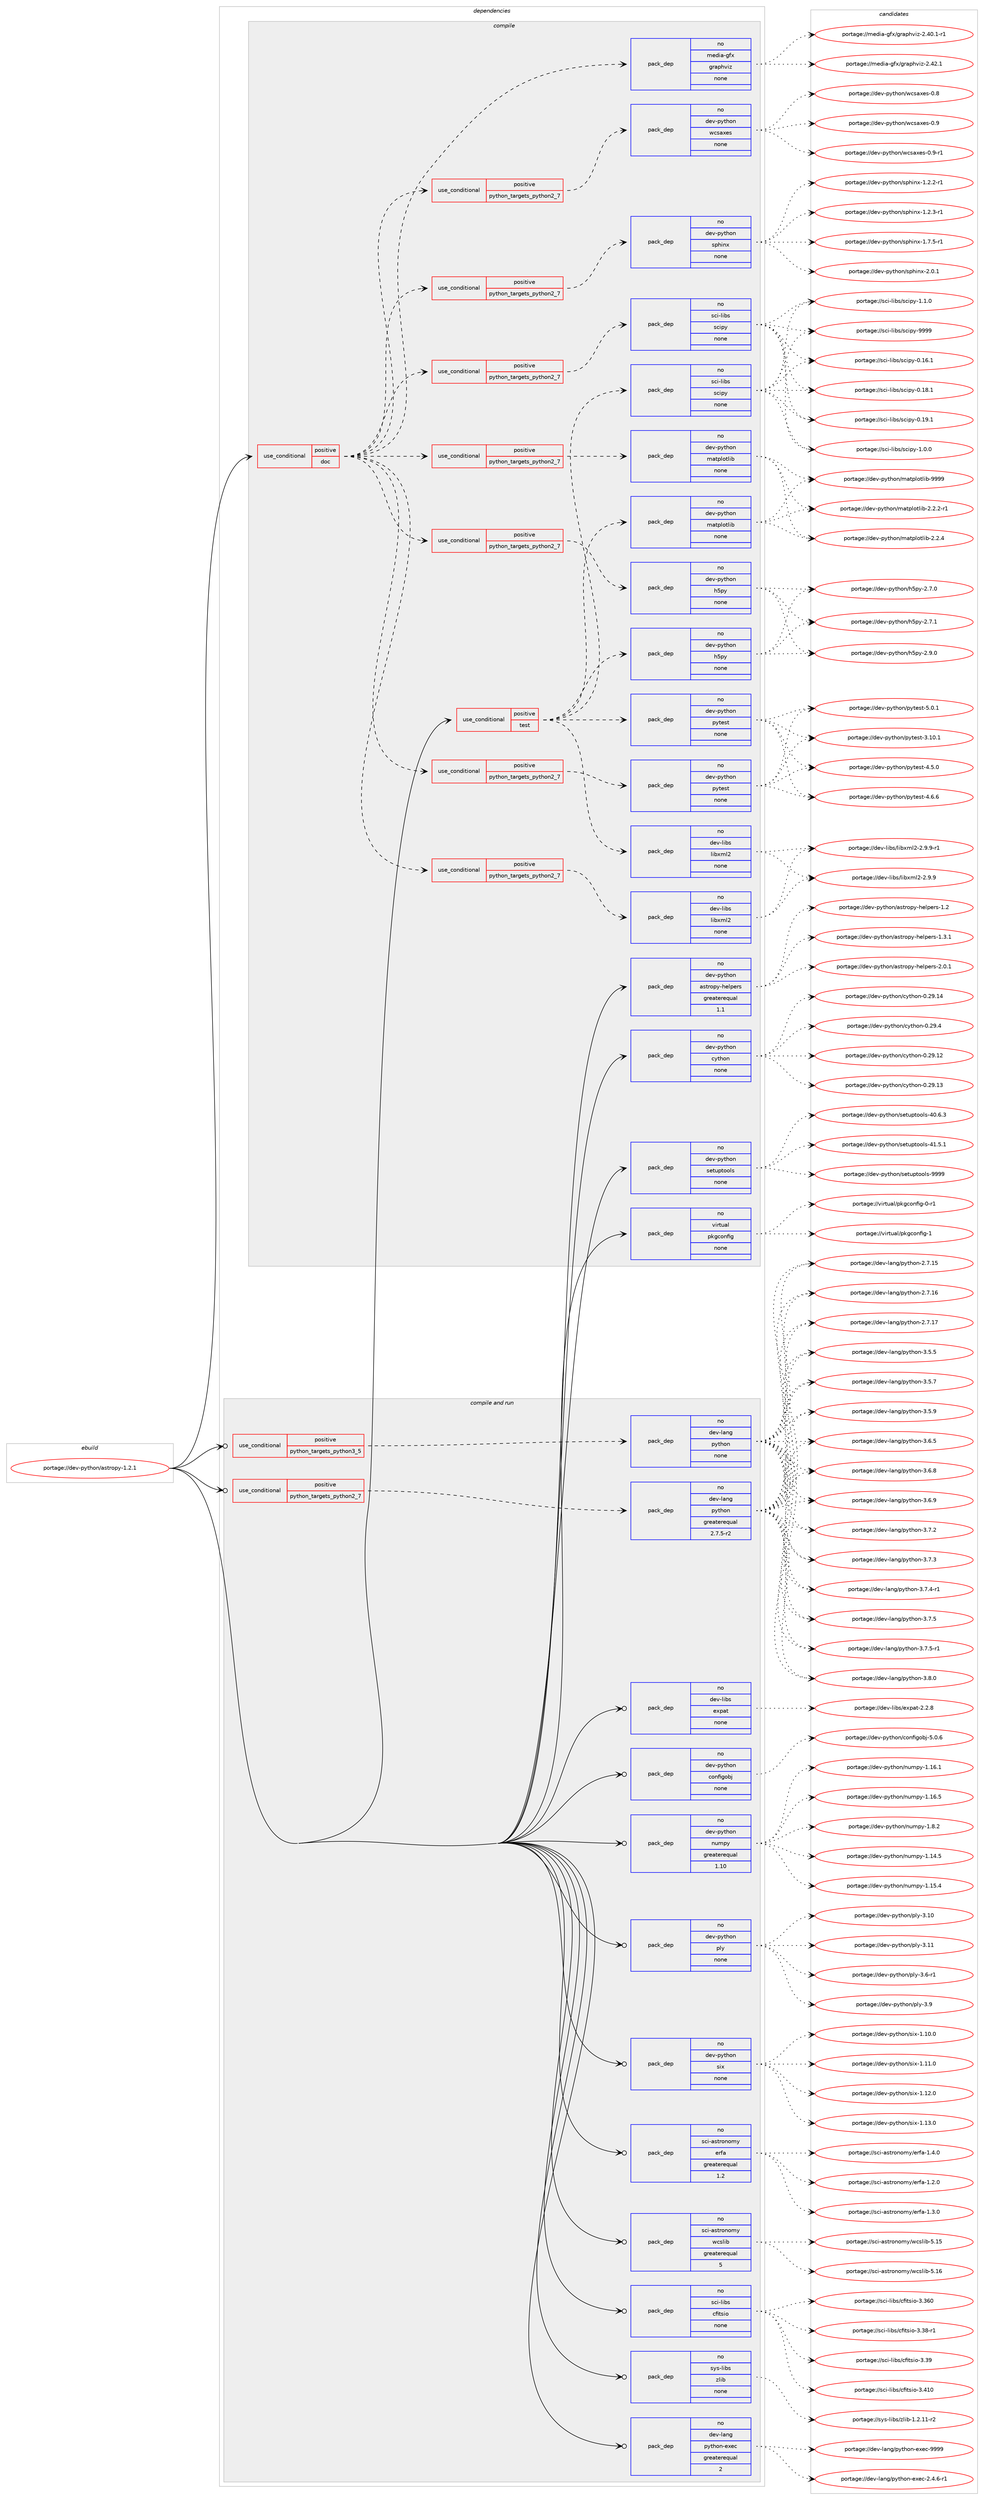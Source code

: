 digraph prolog {

# *************
# Graph options
# *************

newrank=true;
concentrate=true;
compound=true;
graph [rankdir=LR,fontname=Helvetica,fontsize=10,ranksep=1.5];#, ranksep=2.5, nodesep=0.2];
edge  [arrowhead=vee];
node  [fontname=Helvetica,fontsize=10];

# **********
# The ebuild
# **********

subgraph cluster_leftcol {
color=gray;
label=<<i>ebuild</i>>;
id [label="portage://dev-python/astropy-1.2.1", color=red, width=4, href="../dev-python/astropy-1.2.1.svg"];
}

# ****************
# The dependencies
# ****************

subgraph cluster_midcol {
color=gray;
label=<<i>dependencies</i>>;
subgraph cluster_compile {
fillcolor="#eeeeee";
style=filled;
label=<<i>compile</i>>;
subgraph cond25674 {
dependency129914 [label=<<TABLE BORDER="0" CELLBORDER="1" CELLSPACING="0" CELLPADDING="4"><TR><TD ROWSPAN="3" CELLPADDING="10">use_conditional</TD></TR><TR><TD>positive</TD></TR><TR><TD>doc</TD></TR></TABLE>>, shape=none, color=red];
subgraph pack100935 {
dependency129915 [label=<<TABLE BORDER="0" CELLBORDER="1" CELLSPACING="0" CELLPADDING="4" WIDTH="220"><TR><TD ROWSPAN="6" CELLPADDING="30">pack_dep</TD></TR><TR><TD WIDTH="110">no</TD></TR><TR><TD>media-gfx</TD></TR><TR><TD>graphviz</TD></TR><TR><TD>none</TD></TR><TR><TD></TD></TR></TABLE>>, shape=none, color=blue];
}
dependency129914:e -> dependency129915:w [weight=20,style="dashed",arrowhead="vee"];
subgraph cond25675 {
dependency129916 [label=<<TABLE BORDER="0" CELLBORDER="1" CELLSPACING="0" CELLPADDING="4"><TR><TD ROWSPAN="3" CELLPADDING="10">use_conditional</TD></TR><TR><TD>positive</TD></TR><TR><TD>python_targets_python2_7</TD></TR></TABLE>>, shape=none, color=red];
subgraph pack100936 {
dependency129917 [label=<<TABLE BORDER="0" CELLBORDER="1" CELLSPACING="0" CELLPADDING="4" WIDTH="220"><TR><TD ROWSPAN="6" CELLPADDING="30">pack_dep</TD></TR><TR><TD WIDTH="110">no</TD></TR><TR><TD>dev-libs</TD></TR><TR><TD>libxml2</TD></TR><TR><TD>none</TD></TR><TR><TD></TD></TR></TABLE>>, shape=none, color=blue];
}
dependency129916:e -> dependency129917:w [weight=20,style="dashed",arrowhead="vee"];
}
dependency129914:e -> dependency129916:w [weight=20,style="dashed",arrowhead="vee"];
subgraph cond25676 {
dependency129918 [label=<<TABLE BORDER="0" CELLBORDER="1" CELLSPACING="0" CELLPADDING="4"><TR><TD ROWSPAN="3" CELLPADDING="10">use_conditional</TD></TR><TR><TD>positive</TD></TR><TR><TD>python_targets_python2_7</TD></TR></TABLE>>, shape=none, color=red];
subgraph pack100937 {
dependency129919 [label=<<TABLE BORDER="0" CELLBORDER="1" CELLSPACING="0" CELLPADDING="4" WIDTH="220"><TR><TD ROWSPAN="6" CELLPADDING="30">pack_dep</TD></TR><TR><TD WIDTH="110">no</TD></TR><TR><TD>dev-python</TD></TR><TR><TD>h5py</TD></TR><TR><TD>none</TD></TR><TR><TD></TD></TR></TABLE>>, shape=none, color=blue];
}
dependency129918:e -> dependency129919:w [weight=20,style="dashed",arrowhead="vee"];
}
dependency129914:e -> dependency129918:w [weight=20,style="dashed",arrowhead="vee"];
subgraph cond25677 {
dependency129920 [label=<<TABLE BORDER="0" CELLBORDER="1" CELLSPACING="0" CELLPADDING="4"><TR><TD ROWSPAN="3" CELLPADDING="10">use_conditional</TD></TR><TR><TD>positive</TD></TR><TR><TD>python_targets_python2_7</TD></TR></TABLE>>, shape=none, color=red];
subgraph pack100938 {
dependency129921 [label=<<TABLE BORDER="0" CELLBORDER="1" CELLSPACING="0" CELLPADDING="4" WIDTH="220"><TR><TD ROWSPAN="6" CELLPADDING="30">pack_dep</TD></TR><TR><TD WIDTH="110">no</TD></TR><TR><TD>dev-python</TD></TR><TR><TD>matplotlib</TD></TR><TR><TD>none</TD></TR><TR><TD></TD></TR></TABLE>>, shape=none, color=blue];
}
dependency129920:e -> dependency129921:w [weight=20,style="dashed",arrowhead="vee"];
}
dependency129914:e -> dependency129920:w [weight=20,style="dashed",arrowhead="vee"];
subgraph cond25678 {
dependency129922 [label=<<TABLE BORDER="0" CELLBORDER="1" CELLSPACING="0" CELLPADDING="4"><TR><TD ROWSPAN="3" CELLPADDING="10">use_conditional</TD></TR><TR><TD>positive</TD></TR><TR><TD>python_targets_python2_7</TD></TR></TABLE>>, shape=none, color=red];
subgraph pack100939 {
dependency129923 [label=<<TABLE BORDER="0" CELLBORDER="1" CELLSPACING="0" CELLPADDING="4" WIDTH="220"><TR><TD ROWSPAN="6" CELLPADDING="30">pack_dep</TD></TR><TR><TD WIDTH="110">no</TD></TR><TR><TD>dev-python</TD></TR><TR><TD>pytest</TD></TR><TR><TD>none</TD></TR><TR><TD></TD></TR></TABLE>>, shape=none, color=blue];
}
dependency129922:e -> dependency129923:w [weight=20,style="dashed",arrowhead="vee"];
}
dependency129914:e -> dependency129922:w [weight=20,style="dashed",arrowhead="vee"];
subgraph cond25679 {
dependency129924 [label=<<TABLE BORDER="0" CELLBORDER="1" CELLSPACING="0" CELLPADDING="4"><TR><TD ROWSPAN="3" CELLPADDING="10">use_conditional</TD></TR><TR><TD>positive</TD></TR><TR><TD>python_targets_python2_7</TD></TR></TABLE>>, shape=none, color=red];
subgraph pack100940 {
dependency129925 [label=<<TABLE BORDER="0" CELLBORDER="1" CELLSPACING="0" CELLPADDING="4" WIDTH="220"><TR><TD ROWSPAN="6" CELLPADDING="30">pack_dep</TD></TR><TR><TD WIDTH="110">no</TD></TR><TR><TD>dev-python</TD></TR><TR><TD>sphinx</TD></TR><TR><TD>none</TD></TR><TR><TD></TD></TR></TABLE>>, shape=none, color=blue];
}
dependency129924:e -> dependency129925:w [weight=20,style="dashed",arrowhead="vee"];
}
dependency129914:e -> dependency129924:w [weight=20,style="dashed",arrowhead="vee"];
subgraph cond25680 {
dependency129926 [label=<<TABLE BORDER="0" CELLBORDER="1" CELLSPACING="0" CELLPADDING="4"><TR><TD ROWSPAN="3" CELLPADDING="10">use_conditional</TD></TR><TR><TD>positive</TD></TR><TR><TD>python_targets_python2_7</TD></TR></TABLE>>, shape=none, color=red];
subgraph pack100941 {
dependency129927 [label=<<TABLE BORDER="0" CELLBORDER="1" CELLSPACING="0" CELLPADDING="4" WIDTH="220"><TR><TD ROWSPAN="6" CELLPADDING="30">pack_dep</TD></TR><TR><TD WIDTH="110">no</TD></TR><TR><TD>dev-python</TD></TR><TR><TD>wcsaxes</TD></TR><TR><TD>none</TD></TR><TR><TD></TD></TR></TABLE>>, shape=none, color=blue];
}
dependency129926:e -> dependency129927:w [weight=20,style="dashed",arrowhead="vee"];
}
dependency129914:e -> dependency129926:w [weight=20,style="dashed",arrowhead="vee"];
subgraph cond25681 {
dependency129928 [label=<<TABLE BORDER="0" CELLBORDER="1" CELLSPACING="0" CELLPADDING="4"><TR><TD ROWSPAN="3" CELLPADDING="10">use_conditional</TD></TR><TR><TD>positive</TD></TR><TR><TD>python_targets_python2_7</TD></TR></TABLE>>, shape=none, color=red];
subgraph pack100942 {
dependency129929 [label=<<TABLE BORDER="0" CELLBORDER="1" CELLSPACING="0" CELLPADDING="4" WIDTH="220"><TR><TD ROWSPAN="6" CELLPADDING="30">pack_dep</TD></TR><TR><TD WIDTH="110">no</TD></TR><TR><TD>sci-libs</TD></TR><TR><TD>scipy</TD></TR><TR><TD>none</TD></TR><TR><TD></TD></TR></TABLE>>, shape=none, color=blue];
}
dependency129928:e -> dependency129929:w [weight=20,style="dashed",arrowhead="vee"];
}
dependency129914:e -> dependency129928:w [weight=20,style="dashed",arrowhead="vee"];
}
id:e -> dependency129914:w [weight=20,style="solid",arrowhead="vee"];
subgraph cond25682 {
dependency129930 [label=<<TABLE BORDER="0" CELLBORDER="1" CELLSPACING="0" CELLPADDING="4"><TR><TD ROWSPAN="3" CELLPADDING="10">use_conditional</TD></TR><TR><TD>positive</TD></TR><TR><TD>test</TD></TR></TABLE>>, shape=none, color=red];
subgraph pack100943 {
dependency129931 [label=<<TABLE BORDER="0" CELLBORDER="1" CELLSPACING="0" CELLPADDING="4" WIDTH="220"><TR><TD ROWSPAN="6" CELLPADDING="30">pack_dep</TD></TR><TR><TD WIDTH="110">no</TD></TR><TR><TD>dev-libs</TD></TR><TR><TD>libxml2</TD></TR><TR><TD>none</TD></TR><TR><TD></TD></TR></TABLE>>, shape=none, color=blue];
}
dependency129930:e -> dependency129931:w [weight=20,style="dashed",arrowhead="vee"];
subgraph pack100944 {
dependency129932 [label=<<TABLE BORDER="0" CELLBORDER="1" CELLSPACING="0" CELLPADDING="4" WIDTH="220"><TR><TD ROWSPAN="6" CELLPADDING="30">pack_dep</TD></TR><TR><TD WIDTH="110">no</TD></TR><TR><TD>dev-python</TD></TR><TR><TD>pytest</TD></TR><TR><TD>none</TD></TR><TR><TD></TD></TR></TABLE>>, shape=none, color=blue];
}
dependency129930:e -> dependency129932:w [weight=20,style="dashed",arrowhead="vee"];
subgraph pack100945 {
dependency129933 [label=<<TABLE BORDER="0" CELLBORDER="1" CELLSPACING="0" CELLPADDING="4" WIDTH="220"><TR><TD ROWSPAN="6" CELLPADDING="30">pack_dep</TD></TR><TR><TD WIDTH="110">no</TD></TR><TR><TD>dev-python</TD></TR><TR><TD>h5py</TD></TR><TR><TD>none</TD></TR><TR><TD></TD></TR></TABLE>>, shape=none, color=blue];
}
dependency129930:e -> dependency129933:w [weight=20,style="dashed",arrowhead="vee"];
subgraph pack100946 {
dependency129934 [label=<<TABLE BORDER="0" CELLBORDER="1" CELLSPACING="0" CELLPADDING="4" WIDTH="220"><TR><TD ROWSPAN="6" CELLPADDING="30">pack_dep</TD></TR><TR><TD WIDTH="110">no</TD></TR><TR><TD>dev-python</TD></TR><TR><TD>matplotlib</TD></TR><TR><TD>none</TD></TR><TR><TD></TD></TR></TABLE>>, shape=none, color=blue];
}
dependency129930:e -> dependency129934:w [weight=20,style="dashed",arrowhead="vee"];
subgraph pack100947 {
dependency129935 [label=<<TABLE BORDER="0" CELLBORDER="1" CELLSPACING="0" CELLPADDING="4" WIDTH="220"><TR><TD ROWSPAN="6" CELLPADDING="30">pack_dep</TD></TR><TR><TD WIDTH="110">no</TD></TR><TR><TD>sci-libs</TD></TR><TR><TD>scipy</TD></TR><TR><TD>none</TD></TR><TR><TD></TD></TR></TABLE>>, shape=none, color=blue];
}
dependency129930:e -> dependency129935:w [weight=20,style="dashed",arrowhead="vee"];
}
id:e -> dependency129930:w [weight=20,style="solid",arrowhead="vee"];
subgraph pack100948 {
dependency129936 [label=<<TABLE BORDER="0" CELLBORDER="1" CELLSPACING="0" CELLPADDING="4" WIDTH="220"><TR><TD ROWSPAN="6" CELLPADDING="30">pack_dep</TD></TR><TR><TD WIDTH="110">no</TD></TR><TR><TD>dev-python</TD></TR><TR><TD>astropy-helpers</TD></TR><TR><TD>greaterequal</TD></TR><TR><TD>1.1</TD></TR></TABLE>>, shape=none, color=blue];
}
id:e -> dependency129936:w [weight=20,style="solid",arrowhead="vee"];
subgraph pack100949 {
dependency129937 [label=<<TABLE BORDER="0" CELLBORDER="1" CELLSPACING="0" CELLPADDING="4" WIDTH="220"><TR><TD ROWSPAN="6" CELLPADDING="30">pack_dep</TD></TR><TR><TD WIDTH="110">no</TD></TR><TR><TD>dev-python</TD></TR><TR><TD>cython</TD></TR><TR><TD>none</TD></TR><TR><TD></TD></TR></TABLE>>, shape=none, color=blue];
}
id:e -> dependency129937:w [weight=20,style="solid",arrowhead="vee"];
subgraph pack100950 {
dependency129938 [label=<<TABLE BORDER="0" CELLBORDER="1" CELLSPACING="0" CELLPADDING="4" WIDTH="220"><TR><TD ROWSPAN="6" CELLPADDING="30">pack_dep</TD></TR><TR><TD WIDTH="110">no</TD></TR><TR><TD>dev-python</TD></TR><TR><TD>setuptools</TD></TR><TR><TD>none</TD></TR><TR><TD></TD></TR></TABLE>>, shape=none, color=blue];
}
id:e -> dependency129938:w [weight=20,style="solid",arrowhead="vee"];
subgraph pack100951 {
dependency129939 [label=<<TABLE BORDER="0" CELLBORDER="1" CELLSPACING="0" CELLPADDING="4" WIDTH="220"><TR><TD ROWSPAN="6" CELLPADDING="30">pack_dep</TD></TR><TR><TD WIDTH="110">no</TD></TR><TR><TD>virtual</TD></TR><TR><TD>pkgconfig</TD></TR><TR><TD>none</TD></TR><TR><TD></TD></TR></TABLE>>, shape=none, color=blue];
}
id:e -> dependency129939:w [weight=20,style="solid",arrowhead="vee"];
}
subgraph cluster_compileandrun {
fillcolor="#eeeeee";
style=filled;
label=<<i>compile and run</i>>;
subgraph cond25683 {
dependency129940 [label=<<TABLE BORDER="0" CELLBORDER="1" CELLSPACING="0" CELLPADDING="4"><TR><TD ROWSPAN="3" CELLPADDING="10">use_conditional</TD></TR><TR><TD>positive</TD></TR><TR><TD>python_targets_python2_7</TD></TR></TABLE>>, shape=none, color=red];
subgraph pack100952 {
dependency129941 [label=<<TABLE BORDER="0" CELLBORDER="1" CELLSPACING="0" CELLPADDING="4" WIDTH="220"><TR><TD ROWSPAN="6" CELLPADDING="30">pack_dep</TD></TR><TR><TD WIDTH="110">no</TD></TR><TR><TD>dev-lang</TD></TR><TR><TD>python</TD></TR><TR><TD>greaterequal</TD></TR><TR><TD>2.7.5-r2</TD></TR></TABLE>>, shape=none, color=blue];
}
dependency129940:e -> dependency129941:w [weight=20,style="dashed",arrowhead="vee"];
}
id:e -> dependency129940:w [weight=20,style="solid",arrowhead="odotvee"];
subgraph cond25684 {
dependency129942 [label=<<TABLE BORDER="0" CELLBORDER="1" CELLSPACING="0" CELLPADDING="4"><TR><TD ROWSPAN="3" CELLPADDING="10">use_conditional</TD></TR><TR><TD>positive</TD></TR><TR><TD>python_targets_python3_5</TD></TR></TABLE>>, shape=none, color=red];
subgraph pack100953 {
dependency129943 [label=<<TABLE BORDER="0" CELLBORDER="1" CELLSPACING="0" CELLPADDING="4" WIDTH="220"><TR><TD ROWSPAN="6" CELLPADDING="30">pack_dep</TD></TR><TR><TD WIDTH="110">no</TD></TR><TR><TD>dev-lang</TD></TR><TR><TD>python</TD></TR><TR><TD>none</TD></TR><TR><TD></TD></TR></TABLE>>, shape=none, color=blue];
}
dependency129942:e -> dependency129943:w [weight=20,style="dashed",arrowhead="vee"];
}
id:e -> dependency129942:w [weight=20,style="solid",arrowhead="odotvee"];
subgraph pack100954 {
dependency129944 [label=<<TABLE BORDER="0" CELLBORDER="1" CELLSPACING="0" CELLPADDING="4" WIDTH="220"><TR><TD ROWSPAN="6" CELLPADDING="30">pack_dep</TD></TR><TR><TD WIDTH="110">no</TD></TR><TR><TD>dev-lang</TD></TR><TR><TD>python-exec</TD></TR><TR><TD>greaterequal</TD></TR><TR><TD>2</TD></TR></TABLE>>, shape=none, color=blue];
}
id:e -> dependency129944:w [weight=20,style="solid",arrowhead="odotvee"];
subgraph pack100955 {
dependency129945 [label=<<TABLE BORDER="0" CELLBORDER="1" CELLSPACING="0" CELLPADDING="4" WIDTH="220"><TR><TD ROWSPAN="6" CELLPADDING="30">pack_dep</TD></TR><TR><TD WIDTH="110">no</TD></TR><TR><TD>dev-libs</TD></TR><TR><TD>expat</TD></TR><TR><TD>none</TD></TR><TR><TD></TD></TR></TABLE>>, shape=none, color=blue];
}
id:e -> dependency129945:w [weight=20,style="solid",arrowhead="odotvee"];
subgraph pack100956 {
dependency129946 [label=<<TABLE BORDER="0" CELLBORDER="1" CELLSPACING="0" CELLPADDING="4" WIDTH="220"><TR><TD ROWSPAN="6" CELLPADDING="30">pack_dep</TD></TR><TR><TD WIDTH="110">no</TD></TR><TR><TD>dev-python</TD></TR><TR><TD>configobj</TD></TR><TR><TD>none</TD></TR><TR><TD></TD></TR></TABLE>>, shape=none, color=blue];
}
id:e -> dependency129946:w [weight=20,style="solid",arrowhead="odotvee"];
subgraph pack100957 {
dependency129947 [label=<<TABLE BORDER="0" CELLBORDER="1" CELLSPACING="0" CELLPADDING="4" WIDTH="220"><TR><TD ROWSPAN="6" CELLPADDING="30">pack_dep</TD></TR><TR><TD WIDTH="110">no</TD></TR><TR><TD>dev-python</TD></TR><TR><TD>numpy</TD></TR><TR><TD>greaterequal</TD></TR><TR><TD>1.10</TD></TR></TABLE>>, shape=none, color=blue];
}
id:e -> dependency129947:w [weight=20,style="solid",arrowhead="odotvee"];
subgraph pack100958 {
dependency129948 [label=<<TABLE BORDER="0" CELLBORDER="1" CELLSPACING="0" CELLPADDING="4" WIDTH="220"><TR><TD ROWSPAN="6" CELLPADDING="30">pack_dep</TD></TR><TR><TD WIDTH="110">no</TD></TR><TR><TD>dev-python</TD></TR><TR><TD>ply</TD></TR><TR><TD>none</TD></TR><TR><TD></TD></TR></TABLE>>, shape=none, color=blue];
}
id:e -> dependency129948:w [weight=20,style="solid",arrowhead="odotvee"];
subgraph pack100959 {
dependency129949 [label=<<TABLE BORDER="0" CELLBORDER="1" CELLSPACING="0" CELLPADDING="4" WIDTH="220"><TR><TD ROWSPAN="6" CELLPADDING="30">pack_dep</TD></TR><TR><TD WIDTH="110">no</TD></TR><TR><TD>dev-python</TD></TR><TR><TD>six</TD></TR><TR><TD>none</TD></TR><TR><TD></TD></TR></TABLE>>, shape=none, color=blue];
}
id:e -> dependency129949:w [weight=20,style="solid",arrowhead="odotvee"];
subgraph pack100960 {
dependency129950 [label=<<TABLE BORDER="0" CELLBORDER="1" CELLSPACING="0" CELLPADDING="4" WIDTH="220"><TR><TD ROWSPAN="6" CELLPADDING="30">pack_dep</TD></TR><TR><TD WIDTH="110">no</TD></TR><TR><TD>sci-astronomy</TD></TR><TR><TD>erfa</TD></TR><TR><TD>greaterequal</TD></TR><TR><TD>1.2</TD></TR></TABLE>>, shape=none, color=blue];
}
id:e -> dependency129950:w [weight=20,style="solid",arrowhead="odotvee"];
subgraph pack100961 {
dependency129951 [label=<<TABLE BORDER="0" CELLBORDER="1" CELLSPACING="0" CELLPADDING="4" WIDTH="220"><TR><TD ROWSPAN="6" CELLPADDING="30">pack_dep</TD></TR><TR><TD WIDTH="110">no</TD></TR><TR><TD>sci-astronomy</TD></TR><TR><TD>wcslib</TD></TR><TR><TD>greaterequal</TD></TR><TR><TD>5</TD></TR></TABLE>>, shape=none, color=blue];
}
id:e -> dependency129951:w [weight=20,style="solid",arrowhead="odotvee"];
subgraph pack100962 {
dependency129952 [label=<<TABLE BORDER="0" CELLBORDER="1" CELLSPACING="0" CELLPADDING="4" WIDTH="220"><TR><TD ROWSPAN="6" CELLPADDING="30">pack_dep</TD></TR><TR><TD WIDTH="110">no</TD></TR><TR><TD>sci-libs</TD></TR><TR><TD>cfitsio</TD></TR><TR><TD>none</TD></TR><TR><TD></TD></TR></TABLE>>, shape=none, color=blue];
}
id:e -> dependency129952:w [weight=20,style="solid",arrowhead="odotvee"];
subgraph pack100963 {
dependency129953 [label=<<TABLE BORDER="0" CELLBORDER="1" CELLSPACING="0" CELLPADDING="4" WIDTH="220"><TR><TD ROWSPAN="6" CELLPADDING="30">pack_dep</TD></TR><TR><TD WIDTH="110">no</TD></TR><TR><TD>sys-libs</TD></TR><TR><TD>zlib</TD></TR><TR><TD>none</TD></TR><TR><TD></TD></TR></TABLE>>, shape=none, color=blue];
}
id:e -> dependency129953:w [weight=20,style="solid",arrowhead="odotvee"];
}
subgraph cluster_run {
fillcolor="#eeeeee";
style=filled;
label=<<i>run</i>>;
}
}

# **************
# The candidates
# **************

subgraph cluster_choices {
rank=same;
color=gray;
label=<<i>candidates</i>>;

subgraph choice100935 {
color=black;
nodesep=1;
choiceportage10910110010597451031021204710311497112104118105122455046524846494511449 [label="portage://media-gfx/graphviz-2.40.1-r1", color=red, width=4,href="../media-gfx/graphviz-2.40.1-r1.svg"];
choiceportage1091011001059745103102120471031149711210411810512245504652504649 [label="portage://media-gfx/graphviz-2.42.1", color=red, width=4,href="../media-gfx/graphviz-2.42.1.svg"];
dependency129915:e -> choiceportage10910110010597451031021204710311497112104118105122455046524846494511449:w [style=dotted,weight="100"];
dependency129915:e -> choiceportage1091011001059745103102120471031149711210411810512245504652504649:w [style=dotted,weight="100"];
}
subgraph choice100936 {
color=black;
nodesep=1;
choiceportage1001011184510810598115471081059812010910850455046574657 [label="portage://dev-libs/libxml2-2.9.9", color=red, width=4,href="../dev-libs/libxml2-2.9.9.svg"];
choiceportage10010111845108105981154710810598120109108504550465746574511449 [label="portage://dev-libs/libxml2-2.9.9-r1", color=red, width=4,href="../dev-libs/libxml2-2.9.9-r1.svg"];
dependency129917:e -> choiceportage1001011184510810598115471081059812010910850455046574657:w [style=dotted,weight="100"];
dependency129917:e -> choiceportage10010111845108105981154710810598120109108504550465746574511449:w [style=dotted,weight="100"];
}
subgraph choice100937 {
color=black;
nodesep=1;
choiceportage100101118451121211161041111104710453112121455046554648 [label="portage://dev-python/h5py-2.7.0", color=red, width=4,href="../dev-python/h5py-2.7.0.svg"];
choiceportage100101118451121211161041111104710453112121455046554649 [label="portage://dev-python/h5py-2.7.1", color=red, width=4,href="../dev-python/h5py-2.7.1.svg"];
choiceportage100101118451121211161041111104710453112121455046574648 [label="portage://dev-python/h5py-2.9.0", color=red, width=4,href="../dev-python/h5py-2.9.0.svg"];
dependency129919:e -> choiceportage100101118451121211161041111104710453112121455046554648:w [style=dotted,weight="100"];
dependency129919:e -> choiceportage100101118451121211161041111104710453112121455046554649:w [style=dotted,weight="100"];
dependency129919:e -> choiceportage100101118451121211161041111104710453112121455046574648:w [style=dotted,weight="100"];
}
subgraph choice100938 {
color=black;
nodesep=1;
choiceportage100101118451121211161041111104710997116112108111116108105984550465046504511449 [label="portage://dev-python/matplotlib-2.2.2-r1", color=red, width=4,href="../dev-python/matplotlib-2.2.2-r1.svg"];
choiceportage10010111845112121116104111110471099711611210811111610810598455046504652 [label="portage://dev-python/matplotlib-2.2.4", color=red, width=4,href="../dev-python/matplotlib-2.2.4.svg"];
choiceportage100101118451121211161041111104710997116112108111116108105984557575757 [label="portage://dev-python/matplotlib-9999", color=red, width=4,href="../dev-python/matplotlib-9999.svg"];
dependency129921:e -> choiceportage100101118451121211161041111104710997116112108111116108105984550465046504511449:w [style=dotted,weight="100"];
dependency129921:e -> choiceportage10010111845112121116104111110471099711611210811111610810598455046504652:w [style=dotted,weight="100"];
dependency129921:e -> choiceportage100101118451121211161041111104710997116112108111116108105984557575757:w [style=dotted,weight="100"];
}
subgraph choice100939 {
color=black;
nodesep=1;
choiceportage100101118451121211161041111104711212111610111511645514649484649 [label="portage://dev-python/pytest-3.10.1", color=red, width=4,href="../dev-python/pytest-3.10.1.svg"];
choiceportage1001011184511212111610411111047112121116101115116455246534648 [label="portage://dev-python/pytest-4.5.0", color=red, width=4,href="../dev-python/pytest-4.5.0.svg"];
choiceportage1001011184511212111610411111047112121116101115116455246544654 [label="portage://dev-python/pytest-4.6.6", color=red, width=4,href="../dev-python/pytest-4.6.6.svg"];
choiceportage1001011184511212111610411111047112121116101115116455346484649 [label="portage://dev-python/pytest-5.0.1", color=red, width=4,href="../dev-python/pytest-5.0.1.svg"];
dependency129923:e -> choiceportage100101118451121211161041111104711212111610111511645514649484649:w [style=dotted,weight="100"];
dependency129923:e -> choiceportage1001011184511212111610411111047112121116101115116455246534648:w [style=dotted,weight="100"];
dependency129923:e -> choiceportage1001011184511212111610411111047112121116101115116455246544654:w [style=dotted,weight="100"];
dependency129923:e -> choiceportage1001011184511212111610411111047112121116101115116455346484649:w [style=dotted,weight="100"];
}
subgraph choice100940 {
color=black;
nodesep=1;
choiceportage10010111845112121116104111110471151121041051101204549465046504511449 [label="portage://dev-python/sphinx-1.2.2-r1", color=red, width=4,href="../dev-python/sphinx-1.2.2-r1.svg"];
choiceportage10010111845112121116104111110471151121041051101204549465046514511449 [label="portage://dev-python/sphinx-1.2.3-r1", color=red, width=4,href="../dev-python/sphinx-1.2.3-r1.svg"];
choiceportage10010111845112121116104111110471151121041051101204549465546534511449 [label="portage://dev-python/sphinx-1.7.5-r1", color=red, width=4,href="../dev-python/sphinx-1.7.5-r1.svg"];
choiceportage1001011184511212111610411111047115112104105110120455046484649 [label="portage://dev-python/sphinx-2.0.1", color=red, width=4,href="../dev-python/sphinx-2.0.1.svg"];
dependency129925:e -> choiceportage10010111845112121116104111110471151121041051101204549465046504511449:w [style=dotted,weight="100"];
dependency129925:e -> choiceportage10010111845112121116104111110471151121041051101204549465046514511449:w [style=dotted,weight="100"];
dependency129925:e -> choiceportage10010111845112121116104111110471151121041051101204549465546534511449:w [style=dotted,weight="100"];
dependency129925:e -> choiceportage1001011184511212111610411111047115112104105110120455046484649:w [style=dotted,weight="100"];
}
subgraph choice100941 {
color=black;
nodesep=1;
choiceportage1001011184511212111610411111047119991159712010111545484656 [label="portage://dev-python/wcsaxes-0.8", color=red, width=4,href="../dev-python/wcsaxes-0.8.svg"];
choiceportage1001011184511212111610411111047119991159712010111545484657 [label="portage://dev-python/wcsaxes-0.9", color=red, width=4,href="../dev-python/wcsaxes-0.9.svg"];
choiceportage10010111845112121116104111110471199911597120101115454846574511449 [label="portage://dev-python/wcsaxes-0.9-r1", color=red, width=4,href="../dev-python/wcsaxes-0.9-r1.svg"];
dependency129927:e -> choiceportage1001011184511212111610411111047119991159712010111545484656:w [style=dotted,weight="100"];
dependency129927:e -> choiceportage1001011184511212111610411111047119991159712010111545484657:w [style=dotted,weight="100"];
dependency129927:e -> choiceportage10010111845112121116104111110471199911597120101115454846574511449:w [style=dotted,weight="100"];
}
subgraph choice100942 {
color=black;
nodesep=1;
choiceportage115991054510810598115471159910511212145484649544649 [label="portage://sci-libs/scipy-0.16.1", color=red, width=4,href="../sci-libs/scipy-0.16.1.svg"];
choiceportage115991054510810598115471159910511212145484649564649 [label="portage://sci-libs/scipy-0.18.1", color=red, width=4,href="../sci-libs/scipy-0.18.1.svg"];
choiceportage115991054510810598115471159910511212145484649574649 [label="portage://sci-libs/scipy-0.19.1", color=red, width=4,href="../sci-libs/scipy-0.19.1.svg"];
choiceportage1159910545108105981154711599105112121454946484648 [label="portage://sci-libs/scipy-1.0.0", color=red, width=4,href="../sci-libs/scipy-1.0.0.svg"];
choiceportage1159910545108105981154711599105112121454946494648 [label="portage://sci-libs/scipy-1.1.0", color=red, width=4,href="../sci-libs/scipy-1.1.0.svg"];
choiceportage11599105451081059811547115991051121214557575757 [label="portage://sci-libs/scipy-9999", color=red, width=4,href="../sci-libs/scipy-9999.svg"];
dependency129929:e -> choiceportage115991054510810598115471159910511212145484649544649:w [style=dotted,weight="100"];
dependency129929:e -> choiceportage115991054510810598115471159910511212145484649564649:w [style=dotted,weight="100"];
dependency129929:e -> choiceportage115991054510810598115471159910511212145484649574649:w [style=dotted,weight="100"];
dependency129929:e -> choiceportage1159910545108105981154711599105112121454946484648:w [style=dotted,weight="100"];
dependency129929:e -> choiceportage1159910545108105981154711599105112121454946494648:w [style=dotted,weight="100"];
dependency129929:e -> choiceportage11599105451081059811547115991051121214557575757:w [style=dotted,weight="100"];
}
subgraph choice100943 {
color=black;
nodesep=1;
choiceportage1001011184510810598115471081059812010910850455046574657 [label="portage://dev-libs/libxml2-2.9.9", color=red, width=4,href="../dev-libs/libxml2-2.9.9.svg"];
choiceportage10010111845108105981154710810598120109108504550465746574511449 [label="portage://dev-libs/libxml2-2.9.9-r1", color=red, width=4,href="../dev-libs/libxml2-2.9.9-r1.svg"];
dependency129931:e -> choiceportage1001011184510810598115471081059812010910850455046574657:w [style=dotted,weight="100"];
dependency129931:e -> choiceportage10010111845108105981154710810598120109108504550465746574511449:w [style=dotted,weight="100"];
}
subgraph choice100944 {
color=black;
nodesep=1;
choiceportage100101118451121211161041111104711212111610111511645514649484649 [label="portage://dev-python/pytest-3.10.1", color=red, width=4,href="../dev-python/pytest-3.10.1.svg"];
choiceportage1001011184511212111610411111047112121116101115116455246534648 [label="portage://dev-python/pytest-4.5.0", color=red, width=4,href="../dev-python/pytest-4.5.0.svg"];
choiceportage1001011184511212111610411111047112121116101115116455246544654 [label="portage://dev-python/pytest-4.6.6", color=red, width=4,href="../dev-python/pytest-4.6.6.svg"];
choiceportage1001011184511212111610411111047112121116101115116455346484649 [label="portage://dev-python/pytest-5.0.1", color=red, width=4,href="../dev-python/pytest-5.0.1.svg"];
dependency129932:e -> choiceportage100101118451121211161041111104711212111610111511645514649484649:w [style=dotted,weight="100"];
dependency129932:e -> choiceportage1001011184511212111610411111047112121116101115116455246534648:w [style=dotted,weight="100"];
dependency129932:e -> choiceportage1001011184511212111610411111047112121116101115116455246544654:w [style=dotted,weight="100"];
dependency129932:e -> choiceportage1001011184511212111610411111047112121116101115116455346484649:w [style=dotted,weight="100"];
}
subgraph choice100945 {
color=black;
nodesep=1;
choiceportage100101118451121211161041111104710453112121455046554648 [label="portage://dev-python/h5py-2.7.0", color=red, width=4,href="../dev-python/h5py-2.7.0.svg"];
choiceportage100101118451121211161041111104710453112121455046554649 [label="portage://dev-python/h5py-2.7.1", color=red, width=4,href="../dev-python/h5py-2.7.1.svg"];
choiceportage100101118451121211161041111104710453112121455046574648 [label="portage://dev-python/h5py-2.9.0", color=red, width=4,href="../dev-python/h5py-2.9.0.svg"];
dependency129933:e -> choiceportage100101118451121211161041111104710453112121455046554648:w [style=dotted,weight="100"];
dependency129933:e -> choiceportage100101118451121211161041111104710453112121455046554649:w [style=dotted,weight="100"];
dependency129933:e -> choiceportage100101118451121211161041111104710453112121455046574648:w [style=dotted,weight="100"];
}
subgraph choice100946 {
color=black;
nodesep=1;
choiceportage100101118451121211161041111104710997116112108111116108105984550465046504511449 [label="portage://dev-python/matplotlib-2.2.2-r1", color=red, width=4,href="../dev-python/matplotlib-2.2.2-r1.svg"];
choiceportage10010111845112121116104111110471099711611210811111610810598455046504652 [label="portage://dev-python/matplotlib-2.2.4", color=red, width=4,href="../dev-python/matplotlib-2.2.4.svg"];
choiceportage100101118451121211161041111104710997116112108111116108105984557575757 [label="portage://dev-python/matplotlib-9999", color=red, width=4,href="../dev-python/matplotlib-9999.svg"];
dependency129934:e -> choiceportage100101118451121211161041111104710997116112108111116108105984550465046504511449:w [style=dotted,weight="100"];
dependency129934:e -> choiceportage10010111845112121116104111110471099711611210811111610810598455046504652:w [style=dotted,weight="100"];
dependency129934:e -> choiceportage100101118451121211161041111104710997116112108111116108105984557575757:w [style=dotted,weight="100"];
}
subgraph choice100947 {
color=black;
nodesep=1;
choiceportage115991054510810598115471159910511212145484649544649 [label="portage://sci-libs/scipy-0.16.1", color=red, width=4,href="../sci-libs/scipy-0.16.1.svg"];
choiceportage115991054510810598115471159910511212145484649564649 [label="portage://sci-libs/scipy-0.18.1", color=red, width=4,href="../sci-libs/scipy-0.18.1.svg"];
choiceportage115991054510810598115471159910511212145484649574649 [label="portage://sci-libs/scipy-0.19.1", color=red, width=4,href="../sci-libs/scipy-0.19.1.svg"];
choiceportage1159910545108105981154711599105112121454946484648 [label="portage://sci-libs/scipy-1.0.0", color=red, width=4,href="../sci-libs/scipy-1.0.0.svg"];
choiceportage1159910545108105981154711599105112121454946494648 [label="portage://sci-libs/scipy-1.1.0", color=red, width=4,href="../sci-libs/scipy-1.1.0.svg"];
choiceportage11599105451081059811547115991051121214557575757 [label="portage://sci-libs/scipy-9999", color=red, width=4,href="../sci-libs/scipy-9999.svg"];
dependency129935:e -> choiceportage115991054510810598115471159910511212145484649544649:w [style=dotted,weight="100"];
dependency129935:e -> choiceportage115991054510810598115471159910511212145484649564649:w [style=dotted,weight="100"];
dependency129935:e -> choiceportage115991054510810598115471159910511212145484649574649:w [style=dotted,weight="100"];
dependency129935:e -> choiceportage1159910545108105981154711599105112121454946484648:w [style=dotted,weight="100"];
dependency129935:e -> choiceportage1159910545108105981154711599105112121454946494648:w [style=dotted,weight="100"];
dependency129935:e -> choiceportage11599105451081059811547115991051121214557575757:w [style=dotted,weight="100"];
}
subgraph choice100948 {
color=black;
nodesep=1;
choiceportage1001011184511212111610411111047971151161141111121214510410110811210111411545494650 [label="portage://dev-python/astropy-helpers-1.2", color=red, width=4,href="../dev-python/astropy-helpers-1.2.svg"];
choiceportage10010111845112121116104111110479711511611411111212145104101108112101114115454946514649 [label="portage://dev-python/astropy-helpers-1.3.1", color=red, width=4,href="../dev-python/astropy-helpers-1.3.1.svg"];
choiceportage10010111845112121116104111110479711511611411111212145104101108112101114115455046484649 [label="portage://dev-python/astropy-helpers-2.0.1", color=red, width=4,href="../dev-python/astropy-helpers-2.0.1.svg"];
dependency129936:e -> choiceportage1001011184511212111610411111047971151161141111121214510410110811210111411545494650:w [style=dotted,weight="100"];
dependency129936:e -> choiceportage10010111845112121116104111110479711511611411111212145104101108112101114115454946514649:w [style=dotted,weight="100"];
dependency129936:e -> choiceportage10010111845112121116104111110479711511611411111212145104101108112101114115455046484649:w [style=dotted,weight="100"];
}
subgraph choice100949 {
color=black;
nodesep=1;
choiceportage1001011184511212111610411111047991211161041111104548465057464950 [label="portage://dev-python/cython-0.29.12", color=red, width=4,href="../dev-python/cython-0.29.12.svg"];
choiceportage1001011184511212111610411111047991211161041111104548465057464951 [label="portage://dev-python/cython-0.29.13", color=red, width=4,href="../dev-python/cython-0.29.13.svg"];
choiceportage1001011184511212111610411111047991211161041111104548465057464952 [label="portage://dev-python/cython-0.29.14", color=red, width=4,href="../dev-python/cython-0.29.14.svg"];
choiceportage10010111845112121116104111110479912111610411111045484650574652 [label="portage://dev-python/cython-0.29.4", color=red, width=4,href="../dev-python/cython-0.29.4.svg"];
dependency129937:e -> choiceportage1001011184511212111610411111047991211161041111104548465057464950:w [style=dotted,weight="100"];
dependency129937:e -> choiceportage1001011184511212111610411111047991211161041111104548465057464951:w [style=dotted,weight="100"];
dependency129937:e -> choiceportage1001011184511212111610411111047991211161041111104548465057464952:w [style=dotted,weight="100"];
dependency129937:e -> choiceportage10010111845112121116104111110479912111610411111045484650574652:w [style=dotted,weight="100"];
}
subgraph choice100950 {
color=black;
nodesep=1;
choiceportage100101118451121211161041111104711510111611711211611111110811545524846544651 [label="portage://dev-python/setuptools-40.6.3", color=red, width=4,href="../dev-python/setuptools-40.6.3.svg"];
choiceportage100101118451121211161041111104711510111611711211611111110811545524946534649 [label="portage://dev-python/setuptools-41.5.1", color=red, width=4,href="../dev-python/setuptools-41.5.1.svg"];
choiceportage10010111845112121116104111110471151011161171121161111111081154557575757 [label="portage://dev-python/setuptools-9999", color=red, width=4,href="../dev-python/setuptools-9999.svg"];
dependency129938:e -> choiceportage100101118451121211161041111104711510111611711211611111110811545524846544651:w [style=dotted,weight="100"];
dependency129938:e -> choiceportage100101118451121211161041111104711510111611711211611111110811545524946534649:w [style=dotted,weight="100"];
dependency129938:e -> choiceportage10010111845112121116104111110471151011161171121161111111081154557575757:w [style=dotted,weight="100"];
}
subgraph choice100951 {
color=black;
nodesep=1;
choiceportage11810511411611797108471121071039911111010210510345484511449 [label="portage://virtual/pkgconfig-0-r1", color=red, width=4,href="../virtual/pkgconfig-0-r1.svg"];
choiceportage1181051141161179710847112107103991111101021051034549 [label="portage://virtual/pkgconfig-1", color=red, width=4,href="../virtual/pkgconfig-1.svg"];
dependency129939:e -> choiceportage11810511411611797108471121071039911111010210510345484511449:w [style=dotted,weight="100"];
dependency129939:e -> choiceportage1181051141161179710847112107103991111101021051034549:w [style=dotted,weight="100"];
}
subgraph choice100952 {
color=black;
nodesep=1;
choiceportage10010111845108971101034711212111610411111045504655464953 [label="portage://dev-lang/python-2.7.15", color=red, width=4,href="../dev-lang/python-2.7.15.svg"];
choiceportage10010111845108971101034711212111610411111045504655464954 [label="portage://dev-lang/python-2.7.16", color=red, width=4,href="../dev-lang/python-2.7.16.svg"];
choiceportage10010111845108971101034711212111610411111045504655464955 [label="portage://dev-lang/python-2.7.17", color=red, width=4,href="../dev-lang/python-2.7.17.svg"];
choiceportage100101118451089711010347112121116104111110455146534653 [label="portage://dev-lang/python-3.5.5", color=red, width=4,href="../dev-lang/python-3.5.5.svg"];
choiceportage100101118451089711010347112121116104111110455146534655 [label="portage://dev-lang/python-3.5.7", color=red, width=4,href="../dev-lang/python-3.5.7.svg"];
choiceportage100101118451089711010347112121116104111110455146534657 [label="portage://dev-lang/python-3.5.9", color=red, width=4,href="../dev-lang/python-3.5.9.svg"];
choiceportage100101118451089711010347112121116104111110455146544653 [label="portage://dev-lang/python-3.6.5", color=red, width=4,href="../dev-lang/python-3.6.5.svg"];
choiceportage100101118451089711010347112121116104111110455146544656 [label="portage://dev-lang/python-3.6.8", color=red, width=4,href="../dev-lang/python-3.6.8.svg"];
choiceportage100101118451089711010347112121116104111110455146544657 [label="portage://dev-lang/python-3.6.9", color=red, width=4,href="../dev-lang/python-3.6.9.svg"];
choiceportage100101118451089711010347112121116104111110455146554650 [label="portage://dev-lang/python-3.7.2", color=red, width=4,href="../dev-lang/python-3.7.2.svg"];
choiceportage100101118451089711010347112121116104111110455146554651 [label="portage://dev-lang/python-3.7.3", color=red, width=4,href="../dev-lang/python-3.7.3.svg"];
choiceportage1001011184510897110103471121211161041111104551465546524511449 [label="portage://dev-lang/python-3.7.4-r1", color=red, width=4,href="../dev-lang/python-3.7.4-r1.svg"];
choiceportage100101118451089711010347112121116104111110455146554653 [label="portage://dev-lang/python-3.7.5", color=red, width=4,href="../dev-lang/python-3.7.5.svg"];
choiceportage1001011184510897110103471121211161041111104551465546534511449 [label="portage://dev-lang/python-3.7.5-r1", color=red, width=4,href="../dev-lang/python-3.7.5-r1.svg"];
choiceportage100101118451089711010347112121116104111110455146564648 [label="portage://dev-lang/python-3.8.0", color=red, width=4,href="../dev-lang/python-3.8.0.svg"];
dependency129941:e -> choiceportage10010111845108971101034711212111610411111045504655464953:w [style=dotted,weight="100"];
dependency129941:e -> choiceportage10010111845108971101034711212111610411111045504655464954:w [style=dotted,weight="100"];
dependency129941:e -> choiceportage10010111845108971101034711212111610411111045504655464955:w [style=dotted,weight="100"];
dependency129941:e -> choiceportage100101118451089711010347112121116104111110455146534653:w [style=dotted,weight="100"];
dependency129941:e -> choiceportage100101118451089711010347112121116104111110455146534655:w [style=dotted,weight="100"];
dependency129941:e -> choiceportage100101118451089711010347112121116104111110455146534657:w [style=dotted,weight="100"];
dependency129941:e -> choiceportage100101118451089711010347112121116104111110455146544653:w [style=dotted,weight="100"];
dependency129941:e -> choiceportage100101118451089711010347112121116104111110455146544656:w [style=dotted,weight="100"];
dependency129941:e -> choiceportage100101118451089711010347112121116104111110455146544657:w [style=dotted,weight="100"];
dependency129941:e -> choiceportage100101118451089711010347112121116104111110455146554650:w [style=dotted,weight="100"];
dependency129941:e -> choiceportage100101118451089711010347112121116104111110455146554651:w [style=dotted,weight="100"];
dependency129941:e -> choiceportage1001011184510897110103471121211161041111104551465546524511449:w [style=dotted,weight="100"];
dependency129941:e -> choiceportage100101118451089711010347112121116104111110455146554653:w [style=dotted,weight="100"];
dependency129941:e -> choiceportage1001011184510897110103471121211161041111104551465546534511449:w [style=dotted,weight="100"];
dependency129941:e -> choiceportage100101118451089711010347112121116104111110455146564648:w [style=dotted,weight="100"];
}
subgraph choice100953 {
color=black;
nodesep=1;
choiceportage10010111845108971101034711212111610411111045504655464953 [label="portage://dev-lang/python-2.7.15", color=red, width=4,href="../dev-lang/python-2.7.15.svg"];
choiceportage10010111845108971101034711212111610411111045504655464954 [label="portage://dev-lang/python-2.7.16", color=red, width=4,href="../dev-lang/python-2.7.16.svg"];
choiceportage10010111845108971101034711212111610411111045504655464955 [label="portage://dev-lang/python-2.7.17", color=red, width=4,href="../dev-lang/python-2.7.17.svg"];
choiceportage100101118451089711010347112121116104111110455146534653 [label="portage://dev-lang/python-3.5.5", color=red, width=4,href="../dev-lang/python-3.5.5.svg"];
choiceportage100101118451089711010347112121116104111110455146534655 [label="portage://dev-lang/python-3.5.7", color=red, width=4,href="../dev-lang/python-3.5.7.svg"];
choiceportage100101118451089711010347112121116104111110455146534657 [label="portage://dev-lang/python-3.5.9", color=red, width=4,href="../dev-lang/python-3.5.9.svg"];
choiceportage100101118451089711010347112121116104111110455146544653 [label="portage://dev-lang/python-3.6.5", color=red, width=4,href="../dev-lang/python-3.6.5.svg"];
choiceportage100101118451089711010347112121116104111110455146544656 [label="portage://dev-lang/python-3.6.8", color=red, width=4,href="../dev-lang/python-3.6.8.svg"];
choiceportage100101118451089711010347112121116104111110455146544657 [label="portage://dev-lang/python-3.6.9", color=red, width=4,href="../dev-lang/python-3.6.9.svg"];
choiceportage100101118451089711010347112121116104111110455146554650 [label="portage://dev-lang/python-3.7.2", color=red, width=4,href="../dev-lang/python-3.7.2.svg"];
choiceportage100101118451089711010347112121116104111110455146554651 [label="portage://dev-lang/python-3.7.3", color=red, width=4,href="../dev-lang/python-3.7.3.svg"];
choiceportage1001011184510897110103471121211161041111104551465546524511449 [label="portage://dev-lang/python-3.7.4-r1", color=red, width=4,href="../dev-lang/python-3.7.4-r1.svg"];
choiceportage100101118451089711010347112121116104111110455146554653 [label="portage://dev-lang/python-3.7.5", color=red, width=4,href="../dev-lang/python-3.7.5.svg"];
choiceportage1001011184510897110103471121211161041111104551465546534511449 [label="portage://dev-lang/python-3.7.5-r1", color=red, width=4,href="../dev-lang/python-3.7.5-r1.svg"];
choiceportage100101118451089711010347112121116104111110455146564648 [label="portage://dev-lang/python-3.8.0", color=red, width=4,href="../dev-lang/python-3.8.0.svg"];
dependency129943:e -> choiceportage10010111845108971101034711212111610411111045504655464953:w [style=dotted,weight="100"];
dependency129943:e -> choiceportage10010111845108971101034711212111610411111045504655464954:w [style=dotted,weight="100"];
dependency129943:e -> choiceportage10010111845108971101034711212111610411111045504655464955:w [style=dotted,weight="100"];
dependency129943:e -> choiceportage100101118451089711010347112121116104111110455146534653:w [style=dotted,weight="100"];
dependency129943:e -> choiceportage100101118451089711010347112121116104111110455146534655:w [style=dotted,weight="100"];
dependency129943:e -> choiceportage100101118451089711010347112121116104111110455146534657:w [style=dotted,weight="100"];
dependency129943:e -> choiceportage100101118451089711010347112121116104111110455146544653:w [style=dotted,weight="100"];
dependency129943:e -> choiceportage100101118451089711010347112121116104111110455146544656:w [style=dotted,weight="100"];
dependency129943:e -> choiceportage100101118451089711010347112121116104111110455146544657:w [style=dotted,weight="100"];
dependency129943:e -> choiceportage100101118451089711010347112121116104111110455146554650:w [style=dotted,weight="100"];
dependency129943:e -> choiceportage100101118451089711010347112121116104111110455146554651:w [style=dotted,weight="100"];
dependency129943:e -> choiceportage1001011184510897110103471121211161041111104551465546524511449:w [style=dotted,weight="100"];
dependency129943:e -> choiceportage100101118451089711010347112121116104111110455146554653:w [style=dotted,weight="100"];
dependency129943:e -> choiceportage1001011184510897110103471121211161041111104551465546534511449:w [style=dotted,weight="100"];
dependency129943:e -> choiceportage100101118451089711010347112121116104111110455146564648:w [style=dotted,weight="100"];
}
subgraph choice100954 {
color=black;
nodesep=1;
choiceportage10010111845108971101034711212111610411111045101120101994550465246544511449 [label="portage://dev-lang/python-exec-2.4.6-r1", color=red, width=4,href="../dev-lang/python-exec-2.4.6-r1.svg"];
choiceportage10010111845108971101034711212111610411111045101120101994557575757 [label="portage://dev-lang/python-exec-9999", color=red, width=4,href="../dev-lang/python-exec-9999.svg"];
dependency129944:e -> choiceportage10010111845108971101034711212111610411111045101120101994550465246544511449:w [style=dotted,weight="100"];
dependency129944:e -> choiceportage10010111845108971101034711212111610411111045101120101994557575757:w [style=dotted,weight="100"];
}
subgraph choice100955 {
color=black;
nodesep=1;
choiceportage10010111845108105981154710112011297116455046504656 [label="portage://dev-libs/expat-2.2.8", color=red, width=4,href="../dev-libs/expat-2.2.8.svg"];
dependency129945:e -> choiceportage10010111845108105981154710112011297116455046504656:w [style=dotted,weight="100"];
}
subgraph choice100956 {
color=black;
nodesep=1;
choiceportage10010111845112121116104111110479911111010210510311198106455346484654 [label="portage://dev-python/configobj-5.0.6", color=red, width=4,href="../dev-python/configobj-5.0.6.svg"];
dependency129946:e -> choiceportage10010111845112121116104111110479911111010210510311198106455346484654:w [style=dotted,weight="100"];
}
subgraph choice100957 {
color=black;
nodesep=1;
choiceportage100101118451121211161041111104711011710911212145494649524653 [label="portage://dev-python/numpy-1.14.5", color=red, width=4,href="../dev-python/numpy-1.14.5.svg"];
choiceportage100101118451121211161041111104711011710911212145494649534652 [label="portage://dev-python/numpy-1.15.4", color=red, width=4,href="../dev-python/numpy-1.15.4.svg"];
choiceportage100101118451121211161041111104711011710911212145494649544649 [label="portage://dev-python/numpy-1.16.1", color=red, width=4,href="../dev-python/numpy-1.16.1.svg"];
choiceportage100101118451121211161041111104711011710911212145494649544653 [label="portage://dev-python/numpy-1.16.5", color=red, width=4,href="../dev-python/numpy-1.16.5.svg"];
choiceportage1001011184511212111610411111047110117109112121454946564650 [label="portage://dev-python/numpy-1.8.2", color=red, width=4,href="../dev-python/numpy-1.8.2.svg"];
dependency129947:e -> choiceportage100101118451121211161041111104711011710911212145494649524653:w [style=dotted,weight="100"];
dependency129947:e -> choiceportage100101118451121211161041111104711011710911212145494649534652:w [style=dotted,weight="100"];
dependency129947:e -> choiceportage100101118451121211161041111104711011710911212145494649544649:w [style=dotted,weight="100"];
dependency129947:e -> choiceportage100101118451121211161041111104711011710911212145494649544653:w [style=dotted,weight="100"];
dependency129947:e -> choiceportage1001011184511212111610411111047110117109112121454946564650:w [style=dotted,weight="100"];
}
subgraph choice100958 {
color=black;
nodesep=1;
choiceportage10010111845112121116104111110471121081214551464948 [label="portage://dev-python/ply-3.10", color=red, width=4,href="../dev-python/ply-3.10.svg"];
choiceportage10010111845112121116104111110471121081214551464949 [label="portage://dev-python/ply-3.11", color=red, width=4,href="../dev-python/ply-3.11.svg"];
choiceportage1001011184511212111610411111047112108121455146544511449 [label="portage://dev-python/ply-3.6-r1", color=red, width=4,href="../dev-python/ply-3.6-r1.svg"];
choiceportage100101118451121211161041111104711210812145514657 [label="portage://dev-python/ply-3.9", color=red, width=4,href="../dev-python/ply-3.9.svg"];
dependency129948:e -> choiceportage10010111845112121116104111110471121081214551464948:w [style=dotted,weight="100"];
dependency129948:e -> choiceportage10010111845112121116104111110471121081214551464949:w [style=dotted,weight="100"];
dependency129948:e -> choiceportage1001011184511212111610411111047112108121455146544511449:w [style=dotted,weight="100"];
dependency129948:e -> choiceportage100101118451121211161041111104711210812145514657:w [style=dotted,weight="100"];
}
subgraph choice100959 {
color=black;
nodesep=1;
choiceportage100101118451121211161041111104711510512045494649484648 [label="portage://dev-python/six-1.10.0", color=red, width=4,href="../dev-python/six-1.10.0.svg"];
choiceportage100101118451121211161041111104711510512045494649494648 [label="portage://dev-python/six-1.11.0", color=red, width=4,href="../dev-python/six-1.11.0.svg"];
choiceportage100101118451121211161041111104711510512045494649504648 [label="portage://dev-python/six-1.12.0", color=red, width=4,href="../dev-python/six-1.12.0.svg"];
choiceportage100101118451121211161041111104711510512045494649514648 [label="portage://dev-python/six-1.13.0", color=red, width=4,href="../dev-python/six-1.13.0.svg"];
dependency129949:e -> choiceportage100101118451121211161041111104711510512045494649484648:w [style=dotted,weight="100"];
dependency129949:e -> choiceportage100101118451121211161041111104711510512045494649494648:w [style=dotted,weight="100"];
dependency129949:e -> choiceportage100101118451121211161041111104711510512045494649504648:w [style=dotted,weight="100"];
dependency129949:e -> choiceportage100101118451121211161041111104711510512045494649514648:w [style=dotted,weight="100"];
}
subgraph choice100960 {
color=black;
nodesep=1;
choiceportage1159910545971151161141111101111091214710111410297454946504648 [label="portage://sci-astronomy/erfa-1.2.0", color=red, width=4,href="../sci-astronomy/erfa-1.2.0.svg"];
choiceportage1159910545971151161141111101111091214710111410297454946514648 [label="portage://sci-astronomy/erfa-1.3.0", color=red, width=4,href="../sci-astronomy/erfa-1.3.0.svg"];
choiceportage1159910545971151161141111101111091214710111410297454946524648 [label="portage://sci-astronomy/erfa-1.4.0", color=red, width=4,href="../sci-astronomy/erfa-1.4.0.svg"];
dependency129950:e -> choiceportage1159910545971151161141111101111091214710111410297454946504648:w [style=dotted,weight="100"];
dependency129950:e -> choiceportage1159910545971151161141111101111091214710111410297454946514648:w [style=dotted,weight="100"];
dependency129950:e -> choiceportage1159910545971151161141111101111091214710111410297454946524648:w [style=dotted,weight="100"];
}
subgraph choice100961 {
color=black;
nodesep=1;
choiceportage1159910545971151161141111101111091214711999115108105984553464953 [label="portage://sci-astronomy/wcslib-5.15", color=red, width=4,href="../sci-astronomy/wcslib-5.15.svg"];
choiceportage1159910545971151161141111101111091214711999115108105984553464954 [label="portage://sci-astronomy/wcslib-5.16", color=red, width=4,href="../sci-astronomy/wcslib-5.16.svg"];
dependency129951:e -> choiceportage1159910545971151161141111101111091214711999115108105984553464953:w [style=dotted,weight="100"];
dependency129951:e -> choiceportage1159910545971151161141111101111091214711999115108105984553464954:w [style=dotted,weight="100"];
}
subgraph choice100962 {
color=black;
nodesep=1;
choiceportage1159910545108105981154799102105116115105111455146515448 [label="portage://sci-libs/cfitsio-3.360", color=red, width=4,href="../sci-libs/cfitsio-3.360.svg"];
choiceportage115991054510810598115479910210511611510511145514651564511449 [label="portage://sci-libs/cfitsio-3.38-r1", color=red, width=4,href="../sci-libs/cfitsio-3.38-r1.svg"];
choiceportage11599105451081059811547991021051161151051114551465157 [label="portage://sci-libs/cfitsio-3.39", color=red, width=4,href="../sci-libs/cfitsio-3.39.svg"];
choiceportage1159910545108105981154799102105116115105111455146524948 [label="portage://sci-libs/cfitsio-3.410", color=red, width=4,href="../sci-libs/cfitsio-3.410.svg"];
dependency129952:e -> choiceportage1159910545108105981154799102105116115105111455146515448:w [style=dotted,weight="100"];
dependency129952:e -> choiceportage115991054510810598115479910210511611510511145514651564511449:w [style=dotted,weight="100"];
dependency129952:e -> choiceportage11599105451081059811547991021051161151051114551465157:w [style=dotted,weight="100"];
dependency129952:e -> choiceportage1159910545108105981154799102105116115105111455146524948:w [style=dotted,weight="100"];
}
subgraph choice100963 {
color=black;
nodesep=1;
choiceportage11512111545108105981154712210810598454946504649494511450 [label="portage://sys-libs/zlib-1.2.11-r2", color=red, width=4,href="../sys-libs/zlib-1.2.11-r2.svg"];
dependency129953:e -> choiceportage11512111545108105981154712210810598454946504649494511450:w [style=dotted,weight="100"];
}
}

}
